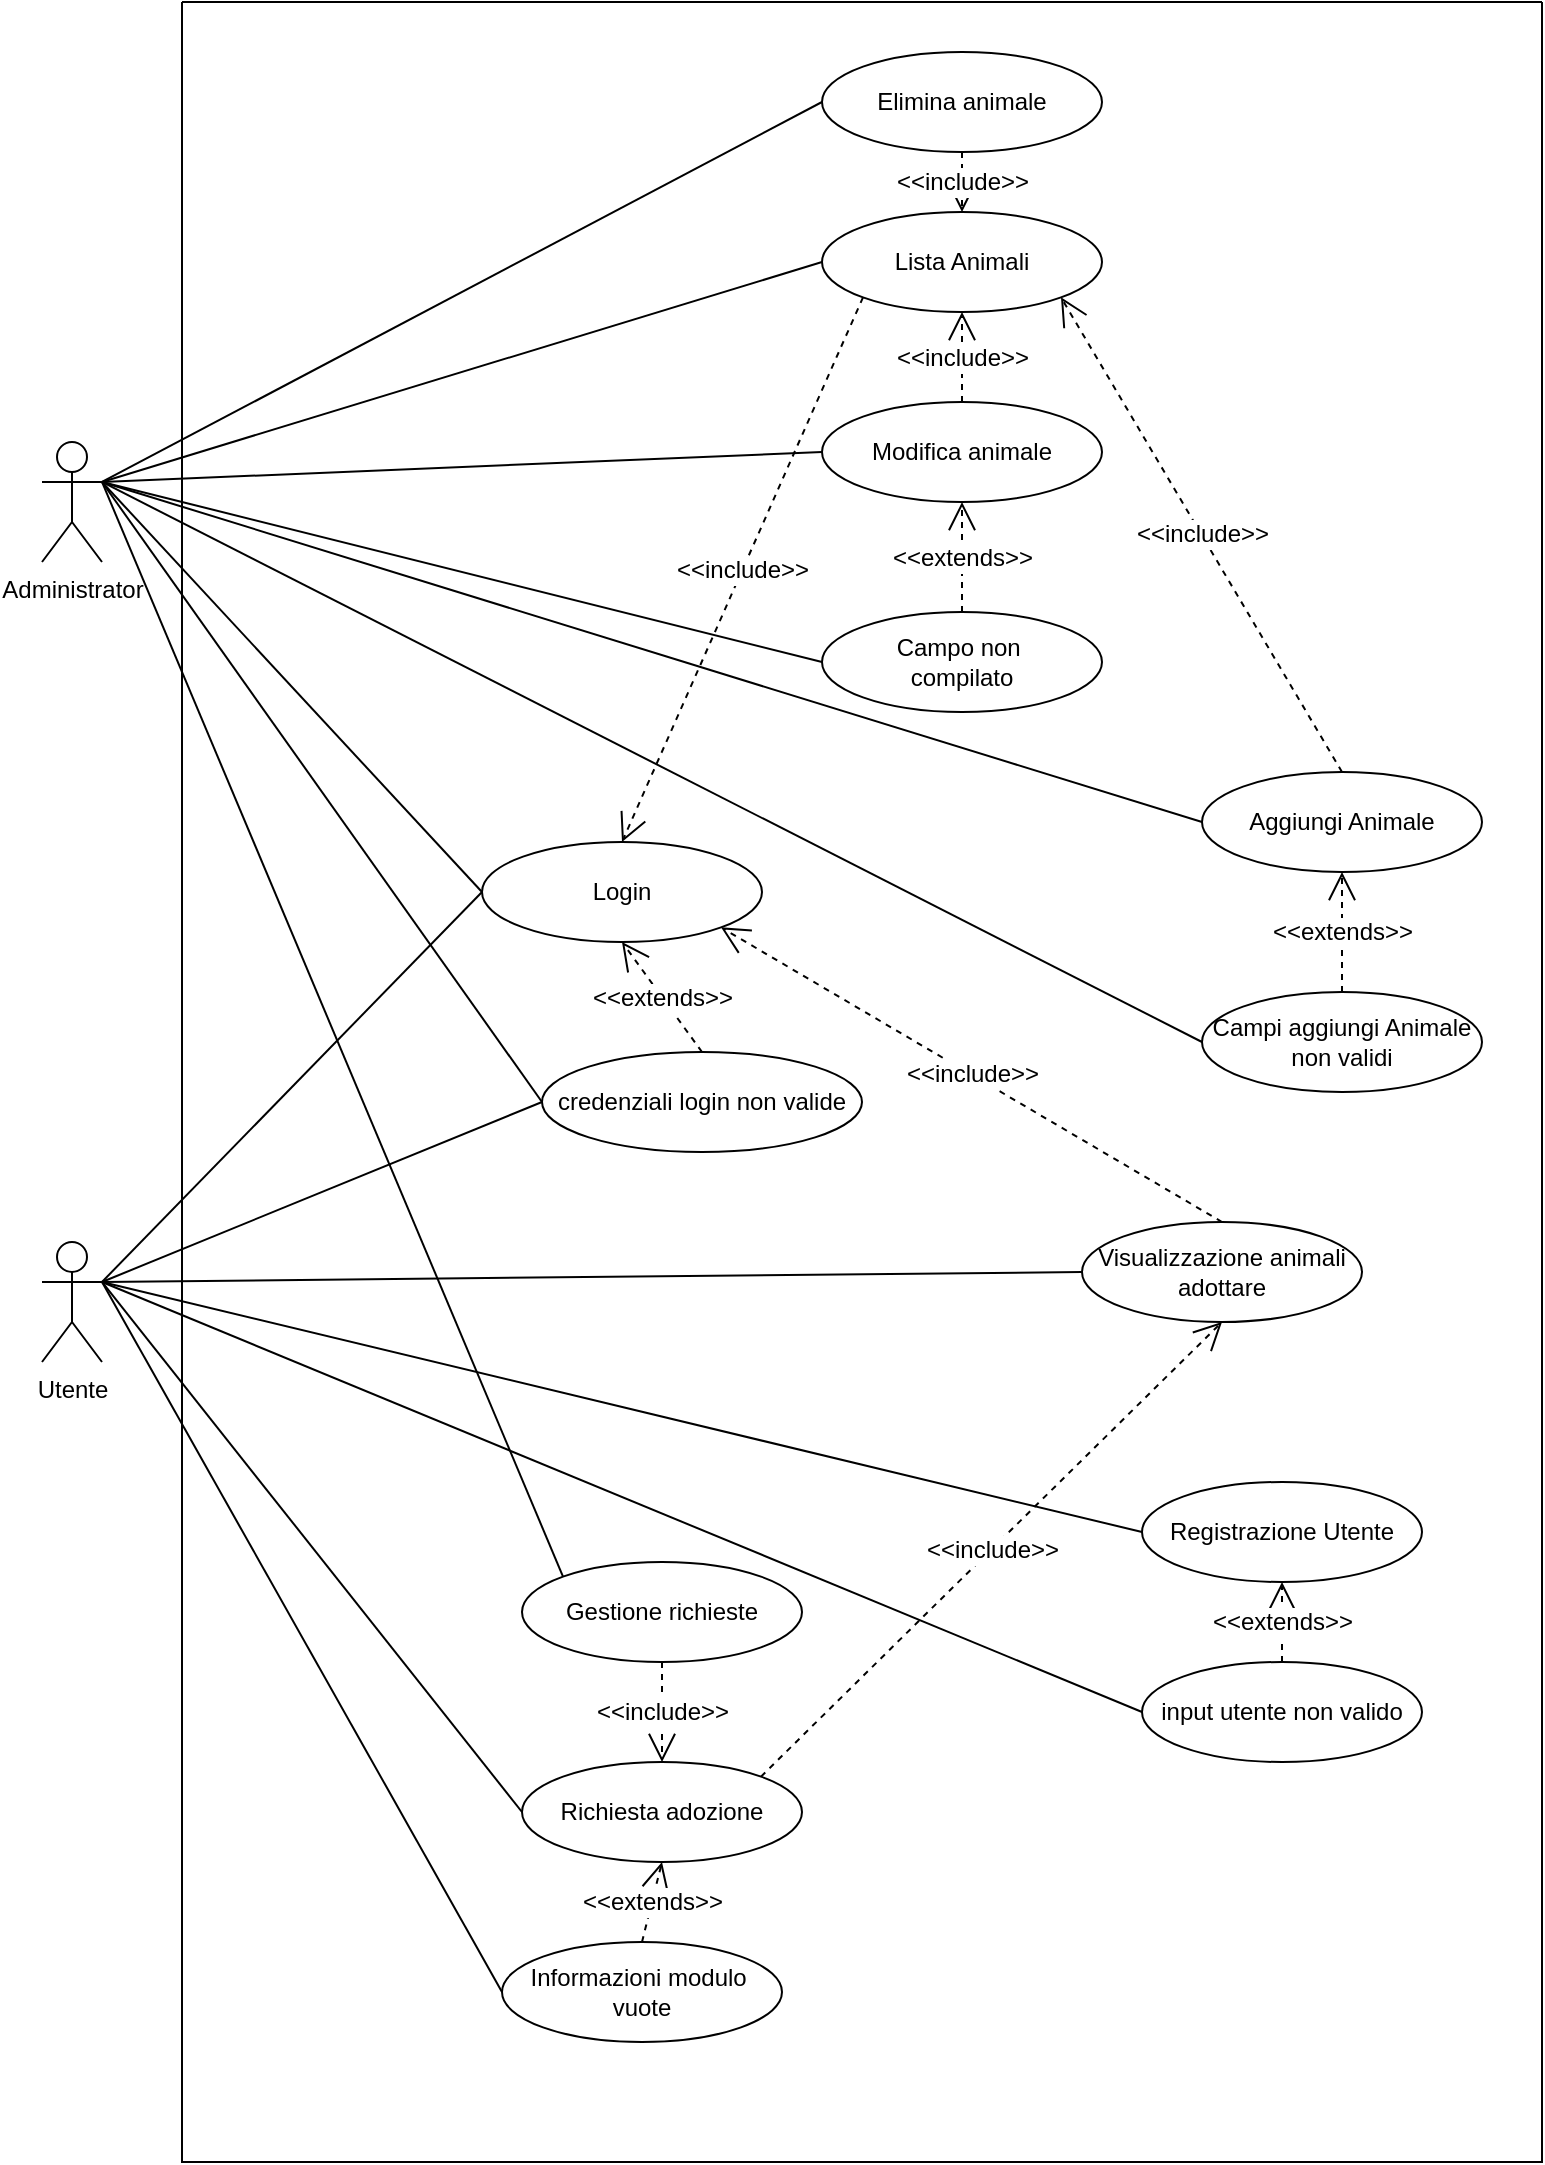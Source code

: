 <mxfile version="21.5.2" type="device">
  <diagram name="Pagina-1" id="nMibISheEFTeSD23KpaO">
    <mxGraphModel dx="838" dy="915" grid="1" gridSize="10" guides="1" tooltips="1" connect="1" arrows="1" fold="1" page="1" pageScale="1" pageWidth="827" pageHeight="1169" math="0" shadow="0">
      <root>
        <mxCell id="0" />
        <mxCell id="1" parent="0" />
        <object label="Utente" placeholders="1" Utente="" id="YtrAqf-CoUKsTUf_4G6g-1">
          <mxCell style="shape=umlActor;verticalLabelPosition=bottom;verticalAlign=top;html=1;" parent="1" vertex="1">
            <mxGeometry x="50" y="660" width="30" height="60" as="geometry" />
          </mxCell>
        </object>
        <mxCell id="YtrAqf-CoUKsTUf_4G6g-5" value="Administrator" style="shape=umlActor;verticalLabelPosition=bottom;verticalAlign=top;html=1;" parent="1" vertex="1">
          <mxGeometry x="50" y="260" width="30" height="60" as="geometry" />
        </mxCell>
        <mxCell id="YtrAqf-CoUKsTUf_4G6g-27" value="" style="endArrow=none;html=1;rounded=0;fontFamily=Helvetica;fontSize=12;fontColor=default;entryX=0;entryY=0.5;entryDx=0;entryDy=0;exitX=1;exitY=0.333;exitDx=0;exitDy=0;exitPerimeter=0;" parent="1" source="YtrAqf-CoUKsTUf_4G6g-1" target="YtrAqf-CoUKsTUf_4G6g-12" edge="1">
          <mxGeometry width="50" height="50" relative="1" as="geometry">
            <mxPoint x="80" y="440" as="sourcePoint" />
            <mxPoint x="400" y="500" as="targetPoint" />
          </mxGeometry>
        </mxCell>
        <mxCell id="YtrAqf-CoUKsTUf_4G6g-30" value="" style="endArrow=none;html=1;rounded=0;fontFamily=Helvetica;fontSize=12;fontColor=default;entryX=0;entryY=0.5;entryDx=0;entryDy=0;exitX=1;exitY=0.333;exitDx=0;exitDy=0;exitPerimeter=0;" parent="1" source="YtrAqf-CoUKsTUf_4G6g-1" target="YtrAqf-CoUKsTUf_4G6g-23" edge="1">
          <mxGeometry width="50" height="50" relative="1" as="geometry">
            <mxPoint x="90" y="279" as="sourcePoint" />
            <mxPoint x="198" y="124" as="targetPoint" />
          </mxGeometry>
        </mxCell>
        <mxCell id="YtrAqf-CoUKsTUf_4G6g-34" value="" style="endArrow=none;html=1;rounded=0;fontFamily=Helvetica;fontSize=12;fontColor=default;entryX=0;entryY=0.5;entryDx=0;entryDy=0;exitX=1;exitY=0.333;exitDx=0;exitDy=0;exitPerimeter=0;" parent="1" source="YtrAqf-CoUKsTUf_4G6g-1" target="YtrAqf-CoUKsTUf_4G6g-33" edge="1">
          <mxGeometry width="50" height="50" relative="1" as="geometry">
            <mxPoint x="80" y="280" as="sourcePoint" />
            <mxPoint x="200" y="225" as="targetPoint" />
          </mxGeometry>
        </mxCell>
        <mxCell id="YtrAqf-CoUKsTUf_4G6g-40" value="" style="endArrow=none;html=1;rounded=0;fontFamily=Helvetica;fontSize=12;fontColor=default;entryX=0;entryY=0.5;entryDx=0;entryDy=0;exitX=1;exitY=0.333;exitDx=0;exitDy=0;exitPerimeter=0;" parent="1" source="YtrAqf-CoUKsTUf_4G6g-5" target="YtrAqf-CoUKsTUf_4G6g-33" edge="1">
          <mxGeometry width="50" height="50" relative="1" as="geometry">
            <mxPoint x="90" y="290" as="sourcePoint" />
            <mxPoint x="200" y="300" as="targetPoint" />
          </mxGeometry>
        </mxCell>
        <mxCell id="YtrAqf-CoUKsTUf_4G6g-44" value="" style="endArrow=none;html=1;rounded=0;fontFamily=Helvetica;fontSize=12;fontColor=default;entryX=0;entryY=0.5;entryDx=0;entryDy=0;exitX=1;exitY=0.333;exitDx=0;exitDy=0;exitPerimeter=0;" parent="1" source="YtrAqf-CoUKsTUf_4G6g-1" target="YtrAqf-CoUKsTUf_4G6g-42" edge="1">
          <mxGeometry width="50" height="50" relative="1" as="geometry">
            <mxPoint x="90" y="290" as="sourcePoint" />
            <mxPoint x="200" y="225" as="targetPoint" />
          </mxGeometry>
        </mxCell>
        <mxCell id="YtrAqf-CoUKsTUf_4G6g-45" value="" style="endArrow=none;html=1;rounded=0;fontFamily=Helvetica;fontSize=12;fontColor=default;entryX=0;entryY=0.5;entryDx=0;entryDy=0;exitX=1;exitY=0.333;exitDx=0;exitDy=0;exitPerimeter=0;" parent="1" source="YtrAqf-CoUKsTUf_4G6g-5" target="YtrAqf-CoUKsTUf_4G6g-42" edge="1">
          <mxGeometry width="50" height="50" relative="1" as="geometry">
            <mxPoint x="100" y="300" as="sourcePoint" />
            <mxPoint x="210" y="235" as="targetPoint" />
          </mxGeometry>
        </mxCell>
        <mxCell id="YtrAqf-CoUKsTUf_4G6g-50" value="" style="endArrow=none;html=1;rounded=0;fontFamily=Helvetica;fontSize=12;fontColor=default;entryX=0;entryY=0.5;entryDx=0;entryDy=0;exitX=1;exitY=0.333;exitDx=0;exitDy=0;exitPerimeter=0;" parent="1" source="YtrAqf-CoUKsTUf_4G6g-1" target="YtrAqf-CoUKsTUf_4G6g-46" edge="1">
          <mxGeometry width="50" height="50" relative="1" as="geometry">
            <mxPoint x="90" y="290" as="sourcePoint" />
            <mxPoint x="300" y="295" as="targetPoint" />
          </mxGeometry>
        </mxCell>
        <mxCell id="YtrAqf-CoUKsTUf_4G6g-54" value="" style="endArrow=none;html=1;rounded=0;fontFamily=Helvetica;fontSize=12;fontColor=default;entryX=0;entryY=0.5;entryDx=0;entryDy=0;exitX=1;exitY=0.333;exitDx=0;exitDy=0;exitPerimeter=0;" parent="1" source="YtrAqf-CoUKsTUf_4G6g-1" target="YtrAqf-CoUKsTUf_4G6g-53" edge="1">
          <mxGeometry width="50" height="50" relative="1" as="geometry">
            <mxPoint x="90" y="450" as="sourcePoint" />
            <mxPoint x="300" y="415" as="targetPoint" />
          </mxGeometry>
        </mxCell>
        <mxCell id="YtrAqf-CoUKsTUf_4G6g-58" value="" style="endArrow=none;html=1;rounded=0;fontFamily=Helvetica;fontSize=12;fontColor=default;entryX=0;entryY=0.5;entryDx=0;entryDy=0;exitX=1;exitY=0.333;exitDx=0;exitDy=0;exitPerimeter=0;" parent="1" source="YtrAqf-CoUKsTUf_4G6g-1" target="YtrAqf-CoUKsTUf_4G6g-56" edge="1">
          <mxGeometry width="50" height="50" relative="1" as="geometry">
            <mxPoint x="90" y="450" as="sourcePoint" />
            <mxPoint x="250" y="515" as="targetPoint" />
          </mxGeometry>
        </mxCell>
        <mxCell id="YtrAqf-CoUKsTUf_4G6g-61" value="" style="endArrow=none;html=1;rounded=0;fontFamily=Helvetica;fontSize=12;fontColor=default;entryX=0;entryY=0;entryDx=0;entryDy=0;exitX=1;exitY=0.333;exitDx=0;exitDy=0;exitPerimeter=0;" parent="1" source="YtrAqf-CoUKsTUf_4G6g-5" target="YtrAqf-CoUKsTUf_4G6g-60" edge="1">
          <mxGeometry width="50" height="50" relative="1" as="geometry">
            <mxPoint x="90" y="290" as="sourcePoint" />
            <mxPoint x="240" y="160" as="targetPoint" />
          </mxGeometry>
        </mxCell>
        <mxCell id="YtrAqf-CoUKsTUf_4G6g-64" value="" style="endArrow=none;html=1;rounded=0;fontFamily=Helvetica;fontSize=12;fontColor=default;entryX=0;entryY=0.5;entryDx=0;entryDy=0;exitX=1;exitY=0.333;exitDx=0;exitDy=0;exitPerimeter=0;" parent="1" source="YtrAqf-CoUKsTUf_4G6g-5" target="YtrAqf-CoUKsTUf_4G6g-63" edge="1">
          <mxGeometry width="50" height="50" relative="1" as="geometry">
            <mxPoint x="90" y="290" as="sourcePoint" />
            <mxPoint x="240" y="160" as="targetPoint" />
          </mxGeometry>
        </mxCell>
        <mxCell id="YtrAqf-CoUKsTUf_4G6g-70" value="" style="endArrow=none;html=1;rounded=0;fontFamily=Helvetica;fontSize=12;fontColor=default;entryX=0;entryY=0.5;entryDx=0;entryDy=0;exitX=1;exitY=0.333;exitDx=0;exitDy=0;exitPerimeter=0;" parent="1" source="YtrAqf-CoUKsTUf_4G6g-5" target="YtrAqf-CoUKsTUf_4G6g-68" edge="1">
          <mxGeometry width="50" height="50" relative="1" as="geometry">
            <mxPoint x="180" y="420" as="sourcePoint" />
            <mxPoint x="510" y="385" as="targetPoint" />
          </mxGeometry>
        </mxCell>
        <mxCell id="YtrAqf-CoUKsTUf_4G6g-73" value="" style="endArrow=none;html=1;rounded=0;fontFamily=Helvetica;fontSize=12;fontColor=default;entryX=0;entryY=0.5;entryDx=0;entryDy=0;exitX=1;exitY=0.333;exitDx=0;exitDy=0;exitPerimeter=0;" parent="1" source="YtrAqf-CoUKsTUf_4G6g-5" target="YtrAqf-CoUKsTUf_4G6g-72" edge="1">
          <mxGeometry width="50" height="50" relative="1" as="geometry">
            <mxPoint x="90" y="290" as="sourcePoint" />
            <mxPoint x="380" y="445" as="targetPoint" />
          </mxGeometry>
        </mxCell>
        <mxCell id="YtrAqf-CoUKsTUf_4G6g-77" value="" style="endArrow=none;html=1;rounded=0;fontFamily=Helvetica;fontSize=12;fontColor=default;entryX=0;entryY=0.5;entryDx=0;entryDy=0;exitX=1;exitY=0.333;exitDx=0;exitDy=0;exitPerimeter=0;" parent="1" source="YtrAqf-CoUKsTUf_4G6g-5" target="YtrAqf-CoUKsTUf_4G6g-75" edge="1">
          <mxGeometry width="50" height="50" relative="1" as="geometry">
            <mxPoint x="90" y="290" as="sourcePoint" />
            <mxPoint x="370" y="400" as="targetPoint" />
          </mxGeometry>
        </mxCell>
        <mxCell id="YtrAqf-CoUKsTUf_4G6g-79" value="" style="endArrow=none;html=1;rounded=0;fontFamily=Helvetica;fontSize=12;fontColor=default;exitX=1;exitY=0.333;exitDx=0;exitDy=0;exitPerimeter=0;entryX=0;entryY=0.5;entryDx=0;entryDy=0;" parent="1" source="YtrAqf-CoUKsTUf_4G6g-5" target="YtrAqf-CoUKsTUf_4G6g-78" edge="1">
          <mxGeometry width="50" height="50" relative="1" as="geometry">
            <mxPoint x="80" y="280" as="sourcePoint" />
            <mxPoint x="310" y="510" as="targetPoint" />
          </mxGeometry>
        </mxCell>
        <mxCell id="YtrAqf-CoUKsTUf_4G6g-80" value="" style="endArrow=none;html=1;rounded=0;fontFamily=Helvetica;fontSize=12;fontColor=default;exitX=1;exitY=0.333;exitDx=0;exitDy=0;exitPerimeter=0;entryX=0;entryY=0.5;entryDx=0;entryDy=0;" parent="1" target="YtrAqf-CoUKsTUf_4G6g-81" edge="1" source="YtrAqf-CoUKsTUf_4G6g-5">
          <mxGeometry width="50" height="50" relative="1" as="geometry">
            <mxPoint x="100" y="300" as="sourcePoint" />
            <mxPoint x="290" y="550" as="targetPoint" />
          </mxGeometry>
        </mxCell>
        <mxCell id="oV3ChKtDZNkhySI1fcKI-9" value="" style="swimlane;startSize=0;" vertex="1" parent="1">
          <mxGeometry x="120" y="40" width="680" height="1080" as="geometry" />
        </mxCell>
        <mxCell id="YtrAqf-CoUKsTUf_4G6g-63" value="Lista Animali" style="ellipse;whiteSpace=wrap;html=1;strokeColor=default;fontFamily=Helvetica;fontSize=12;fontColor=default;fillColor=default;" parent="oV3ChKtDZNkhySI1fcKI-9" vertex="1">
          <mxGeometry x="320" y="105" width="140" height="50" as="geometry" />
        </mxCell>
        <mxCell id="YtrAqf-CoUKsTUf_4G6g-66" value="&amp;lt;&amp;lt;include&amp;gt;&amp;gt;" style="endArrow=open;endSize=12;dashed=1;html=1;rounded=0;fontFamily=Helvetica;fontSize=12;fontColor=default;entryX=0.5;entryY=1;entryDx=0;entryDy=0;exitX=0.5;exitY=0;exitDx=0;exitDy=0;" parent="oV3ChKtDZNkhySI1fcKI-9" source="YtrAqf-CoUKsTUf_4G6g-68" target="YtrAqf-CoUKsTUf_4G6g-63" edge="1">
          <mxGeometry width="160" relative="1" as="geometry">
            <mxPoint x="390" y="195" as="sourcePoint" />
            <mxPoint x="336" y="265" as="targetPoint" />
          </mxGeometry>
        </mxCell>
        <mxCell id="YtrAqf-CoUKsTUf_4G6g-68" value="Modifica animale" style="ellipse;whiteSpace=wrap;html=1;strokeColor=default;fontFamily=Helvetica;fontSize=12;fontColor=default;fillColor=default;" parent="oV3ChKtDZNkhySI1fcKI-9" vertex="1">
          <mxGeometry x="320" y="200" width="140" height="50" as="geometry" />
        </mxCell>
        <mxCell id="YtrAqf-CoUKsTUf_4G6g-71" value="&amp;lt;&amp;lt;include&amp;gt;&amp;gt;" style="endArrow=open;endSize=12;dashed=1;html=1;rounded=0;fontFamily=Helvetica;fontSize=12;fontColor=default;exitX=0.5;exitY=1;exitDx=0;exitDy=0;entryX=0.5;entryY=0;entryDx=0;entryDy=0;" parent="oV3ChKtDZNkhySI1fcKI-9" source="YtrAqf-CoUKsTUf_4G6g-72" target="YtrAqf-CoUKsTUf_4G6g-63" edge="1">
          <mxGeometry width="160" relative="1" as="geometry">
            <mxPoint x="410" y="-15" as="sourcePoint" />
            <mxPoint x="404" y="-25" as="targetPoint" />
          </mxGeometry>
        </mxCell>
        <mxCell id="YtrAqf-CoUKsTUf_4G6g-72" value="Elimina animale" style="ellipse;whiteSpace=wrap;html=1;strokeColor=default;fontFamily=Helvetica;fontSize=12;fontColor=default;fillColor=default;" parent="oV3ChKtDZNkhySI1fcKI-9" vertex="1">
          <mxGeometry x="320" y="25" width="140" height="50" as="geometry" />
        </mxCell>
        <mxCell id="YtrAqf-CoUKsTUf_4G6g-75" value="Campo non&amp;nbsp;&lt;br&gt;compilato" style="ellipse;whiteSpace=wrap;html=1;strokeColor=default;fontFamily=Helvetica;fontSize=12;fontColor=default;fillColor=default;" parent="oV3ChKtDZNkhySI1fcKI-9" vertex="1">
          <mxGeometry x="320" y="305" width="140" height="50" as="geometry" />
        </mxCell>
        <mxCell id="YtrAqf-CoUKsTUf_4G6g-76" value="&amp;lt;&amp;lt;extends&amp;gt;&amp;gt;" style="endArrow=open;endSize=12;dashed=1;html=1;rounded=0;fontFamily=Helvetica;fontSize=12;fontColor=default;exitX=0.5;exitY=0;exitDx=0;exitDy=0;entryX=0.5;entryY=1;entryDx=0;entryDy=0;" parent="oV3ChKtDZNkhySI1fcKI-9" source="YtrAqf-CoUKsTUf_4G6g-75" target="YtrAqf-CoUKsTUf_4G6g-68" edge="1">
          <mxGeometry width="160" relative="1" as="geometry">
            <mxPoint x="80" y="5" as="sourcePoint" />
            <mxPoint x="220" y="215" as="targetPoint" />
          </mxGeometry>
        </mxCell>
        <mxCell id="YtrAqf-CoUKsTUf_4G6g-78" value="Aggiungi Animale" style="ellipse;whiteSpace=wrap;html=1;strokeColor=default;fontFamily=Helvetica;fontSize=12;fontColor=default;fillColor=default;" parent="oV3ChKtDZNkhySI1fcKI-9" vertex="1">
          <mxGeometry x="510" y="385" width="140" height="50" as="geometry" />
        </mxCell>
        <mxCell id="YtrAqf-CoUKsTUf_4G6g-81" value="Campi aggiungi Animale non validi" style="ellipse;whiteSpace=wrap;html=1;strokeColor=default;fontFamily=Helvetica;fontSize=12;fontColor=default;fillColor=default;" parent="oV3ChKtDZNkhySI1fcKI-9" vertex="1">
          <mxGeometry x="510" y="495" width="140" height="50" as="geometry" />
        </mxCell>
        <mxCell id="oV3ChKtDZNkhySI1fcKI-1" value="&amp;lt;&amp;lt;include&amp;gt;&amp;gt;" style="endArrow=open;endSize=12;dashed=1;html=1;rounded=0;fontFamily=Helvetica;fontSize=12;fontColor=default;entryX=1;entryY=1;entryDx=0;entryDy=0;exitX=0.5;exitY=0;exitDx=0;exitDy=0;" edge="1" parent="oV3ChKtDZNkhySI1fcKI-9" source="YtrAqf-CoUKsTUf_4G6g-78" target="YtrAqf-CoUKsTUf_4G6g-63">
          <mxGeometry width="160" relative="1" as="geometry">
            <mxPoint x="490" y="210" as="sourcePoint" />
            <mxPoint x="490" y="165" as="targetPoint" />
          </mxGeometry>
        </mxCell>
        <mxCell id="oV3ChKtDZNkhySI1fcKI-6" value="&amp;lt;&amp;lt;extends&amp;gt;&amp;gt;" style="endArrow=open;endSize=12;dashed=1;html=1;rounded=0;fontFamily=Helvetica;fontSize=12;fontColor=default;exitX=0.5;exitY=0;exitDx=0;exitDy=0;entryX=0.5;entryY=1;entryDx=0;entryDy=0;" edge="1" parent="oV3ChKtDZNkhySI1fcKI-9" source="YtrAqf-CoUKsTUf_4G6g-81" target="YtrAqf-CoUKsTUf_4G6g-78">
          <mxGeometry width="160" relative="1" as="geometry">
            <mxPoint x="470" y="325" as="sourcePoint" />
            <mxPoint x="470" y="270" as="targetPoint" />
          </mxGeometry>
        </mxCell>
        <mxCell id="YtrAqf-CoUKsTUf_4G6g-33" value="Login" style="ellipse;whiteSpace=wrap;html=1;strokeColor=default;fontFamily=Helvetica;fontSize=12;fontColor=default;fillColor=default;" parent="oV3ChKtDZNkhySI1fcKI-9" vertex="1">
          <mxGeometry x="150" y="420" width="140" height="50" as="geometry" />
        </mxCell>
        <mxCell id="YtrAqf-CoUKsTUf_4G6g-42" value="credenziali login non valide" style="ellipse;whiteSpace=wrap;html=1;strokeColor=default;fontFamily=Helvetica;fontSize=12;fontColor=default;fillColor=default;" parent="oV3ChKtDZNkhySI1fcKI-9" vertex="1">
          <mxGeometry x="180" y="525" width="160" height="50" as="geometry" />
        </mxCell>
        <mxCell id="YtrAqf-CoUKsTUf_4G6g-43" value="&amp;lt;&amp;lt;extends&amp;gt;&amp;gt;" style="endArrow=open;endSize=12;dashed=1;html=1;rounded=0;fontFamily=Helvetica;fontSize=12;fontColor=default;exitX=0.5;exitY=0;exitDx=0;exitDy=0;entryX=0.5;entryY=1;entryDx=0;entryDy=0;" parent="oV3ChKtDZNkhySI1fcKI-9" source="YtrAqf-CoUKsTUf_4G6g-42" target="YtrAqf-CoUKsTUf_4G6g-33" edge="1">
          <mxGeometry width="160" relative="1" as="geometry">
            <mxPoint x="263" y="352" as="sourcePoint" />
            <mxPoint x="270" y="295" as="targetPoint" />
          </mxGeometry>
        </mxCell>
        <mxCell id="YtrAqf-CoUKsTUf_4G6g-53" value="Richiesta adozione" style="ellipse;whiteSpace=wrap;html=1;strokeColor=default;fontFamily=Helvetica;fontSize=12;fontColor=default;fillColor=default;" parent="oV3ChKtDZNkhySI1fcKI-9" vertex="1">
          <mxGeometry x="170" y="880" width="140" height="50" as="geometry" />
        </mxCell>
        <mxCell id="YtrAqf-CoUKsTUf_4G6g-56" value="Informazioni modulo&amp;nbsp;&lt;br&gt;vuote" style="ellipse;whiteSpace=wrap;html=1;strokeColor=default;fontFamily=Helvetica;fontSize=12;fontColor=default;fillColor=default;" parent="oV3ChKtDZNkhySI1fcKI-9" vertex="1">
          <mxGeometry x="160" y="970" width="140" height="50" as="geometry" />
        </mxCell>
        <mxCell id="YtrAqf-CoUKsTUf_4G6g-57" value="&amp;lt;&amp;lt;extends&amp;gt;&amp;gt;" style="endArrow=open;endSize=12;dashed=1;html=1;rounded=0;fontFamily=Helvetica;fontSize=12;fontColor=default;exitX=0.5;exitY=0;exitDx=0;exitDy=0;entryX=0.5;entryY=1;entryDx=0;entryDy=0;" parent="oV3ChKtDZNkhySI1fcKI-9" source="YtrAqf-CoUKsTUf_4G6g-56" target="YtrAqf-CoUKsTUf_4G6g-53" edge="1">
          <mxGeometry width="160" relative="1" as="geometry">
            <mxPoint x="340" y="720" as="sourcePoint" />
            <mxPoint x="340" y="660" as="targetPoint" />
          </mxGeometry>
        </mxCell>
        <mxCell id="YtrAqf-CoUKsTUf_4G6g-59" value="&amp;lt;&amp;lt;include&amp;gt;&amp;gt;" style="endArrow=open;endSize=12;dashed=1;html=1;rounded=0;fontFamily=Helvetica;fontSize=12;fontColor=default;exitX=0.5;exitY=1;exitDx=0;exitDy=0;entryX=0.5;entryY=0;entryDx=0;entryDy=0;" parent="oV3ChKtDZNkhySI1fcKI-9" source="YtrAqf-CoUKsTUf_4G6g-60" target="YtrAqf-CoUKsTUf_4G6g-53" edge="1">
          <mxGeometry width="160" relative="1" as="geometry">
            <mxPoint x="405" y="609" as="sourcePoint" />
            <mxPoint x="113" y="647" as="targetPoint" />
          </mxGeometry>
        </mxCell>
        <mxCell id="YtrAqf-CoUKsTUf_4G6g-60" value="Gestione richieste" style="ellipse;whiteSpace=wrap;html=1;strokeColor=default;fontFamily=Helvetica;fontSize=12;fontColor=default;fillColor=default;" parent="oV3ChKtDZNkhySI1fcKI-9" vertex="1">
          <mxGeometry x="170" y="780" width="140" height="50" as="geometry" />
        </mxCell>
        <mxCell id="oV3ChKtDZNkhySI1fcKI-3" value="&amp;lt;&amp;lt;include&amp;gt;&amp;gt;" style="endArrow=open;endSize=12;dashed=1;html=1;rounded=0;fontFamily=Helvetica;fontSize=12;fontColor=default;entryX=0.5;entryY=0;entryDx=0;entryDy=0;exitX=0;exitY=1;exitDx=0;exitDy=0;" edge="1" parent="oV3ChKtDZNkhySI1fcKI-9" source="YtrAqf-CoUKsTUf_4G6g-63" target="YtrAqf-CoUKsTUf_4G6g-33">
          <mxGeometry width="160" relative="1" as="geometry">
            <mxPoint x="330" y="165" as="sourcePoint" />
            <mxPoint x="330" y="120" as="targetPoint" />
          </mxGeometry>
        </mxCell>
        <mxCell id="YtrAqf-CoUKsTUf_4G6g-46" value="Visualizzazione animali&lt;br&gt;adottare" style="ellipse;whiteSpace=wrap;html=1;strokeColor=default;fontFamily=Helvetica;fontSize=12;fontColor=default;fillColor=default;" parent="oV3ChKtDZNkhySI1fcKI-9" vertex="1">
          <mxGeometry x="450" y="610" width="140" height="50" as="geometry" />
        </mxCell>
        <mxCell id="YtrAqf-CoUKsTUf_4G6g-52" value="&amp;lt;&amp;lt;include&amp;gt;&amp;gt;" style="endArrow=open;endSize=12;dashed=1;html=1;rounded=0;fontFamily=Helvetica;fontSize=12;fontColor=default;exitX=1;exitY=0;exitDx=0;exitDy=0;entryX=0.5;entryY=1;entryDx=0;entryDy=0;" parent="oV3ChKtDZNkhySI1fcKI-9" source="YtrAqf-CoUKsTUf_4G6g-53" target="YtrAqf-CoUKsTUf_4G6g-46" edge="1">
          <mxGeometry width="160" relative="1" as="geometry">
            <mxPoint x="290" y="870" as="sourcePoint" />
            <mxPoint x="390" y="680" as="targetPoint" />
          </mxGeometry>
        </mxCell>
        <mxCell id="oV3ChKtDZNkhySI1fcKI-7" value="&amp;lt;&amp;lt;include&amp;gt;&amp;gt;" style="endArrow=open;endSize=12;dashed=1;html=1;rounded=0;fontFamily=Helvetica;fontSize=12;fontColor=default;entryX=1;entryY=1;entryDx=0;entryDy=0;exitX=0.5;exitY=0;exitDx=0;exitDy=0;" edge="1" parent="oV3ChKtDZNkhySI1fcKI-9" source="YtrAqf-CoUKsTUf_4G6g-46" target="YtrAqf-CoUKsTUf_4G6g-33">
          <mxGeometry width="160" relative="1" as="geometry">
            <mxPoint x="280" y="113" as="sourcePoint" />
            <mxPoint x="170" y="440" as="targetPoint" />
          </mxGeometry>
        </mxCell>
        <mxCell id="YtrAqf-CoUKsTUf_4G6g-12" value="Registrazione Utente" style="ellipse;whiteSpace=wrap;html=1;strokeColor=default;fontFamily=Helvetica;fontSize=12;fontColor=default;fillColor=default;" parent="oV3ChKtDZNkhySI1fcKI-9" vertex="1">
          <mxGeometry x="480" y="740" width="140" height="50" as="geometry" />
        </mxCell>
        <mxCell id="YtrAqf-CoUKsTUf_4G6g-23" value="input utente non valido" style="ellipse;whiteSpace=wrap;html=1;strokeColor=default;fontFamily=Helvetica;fontSize=12;fontColor=default;fillColor=default;" parent="oV3ChKtDZNkhySI1fcKI-9" vertex="1">
          <mxGeometry x="480" y="830" width="140" height="50" as="geometry" />
        </mxCell>
        <mxCell id="YtrAqf-CoUKsTUf_4G6g-29" value="&amp;lt;&amp;lt;extends&amp;gt;&amp;gt;" style="endArrow=open;endSize=12;dashed=1;html=1;rounded=0;fontFamily=Helvetica;fontSize=12;fontColor=default;exitX=0.5;exitY=0;exitDx=0;exitDy=0;entryX=0.5;entryY=1;entryDx=0;entryDy=0;" parent="oV3ChKtDZNkhySI1fcKI-9" source="YtrAqf-CoUKsTUf_4G6g-23" target="YtrAqf-CoUKsTUf_4G6g-12" edge="1">
          <mxGeometry width="160" relative="1" as="geometry">
            <mxPoint x="490" y="1050" as="sourcePoint" />
            <mxPoint x="460" y="850" as="targetPoint" />
          </mxGeometry>
        </mxCell>
      </root>
    </mxGraphModel>
  </diagram>
</mxfile>
